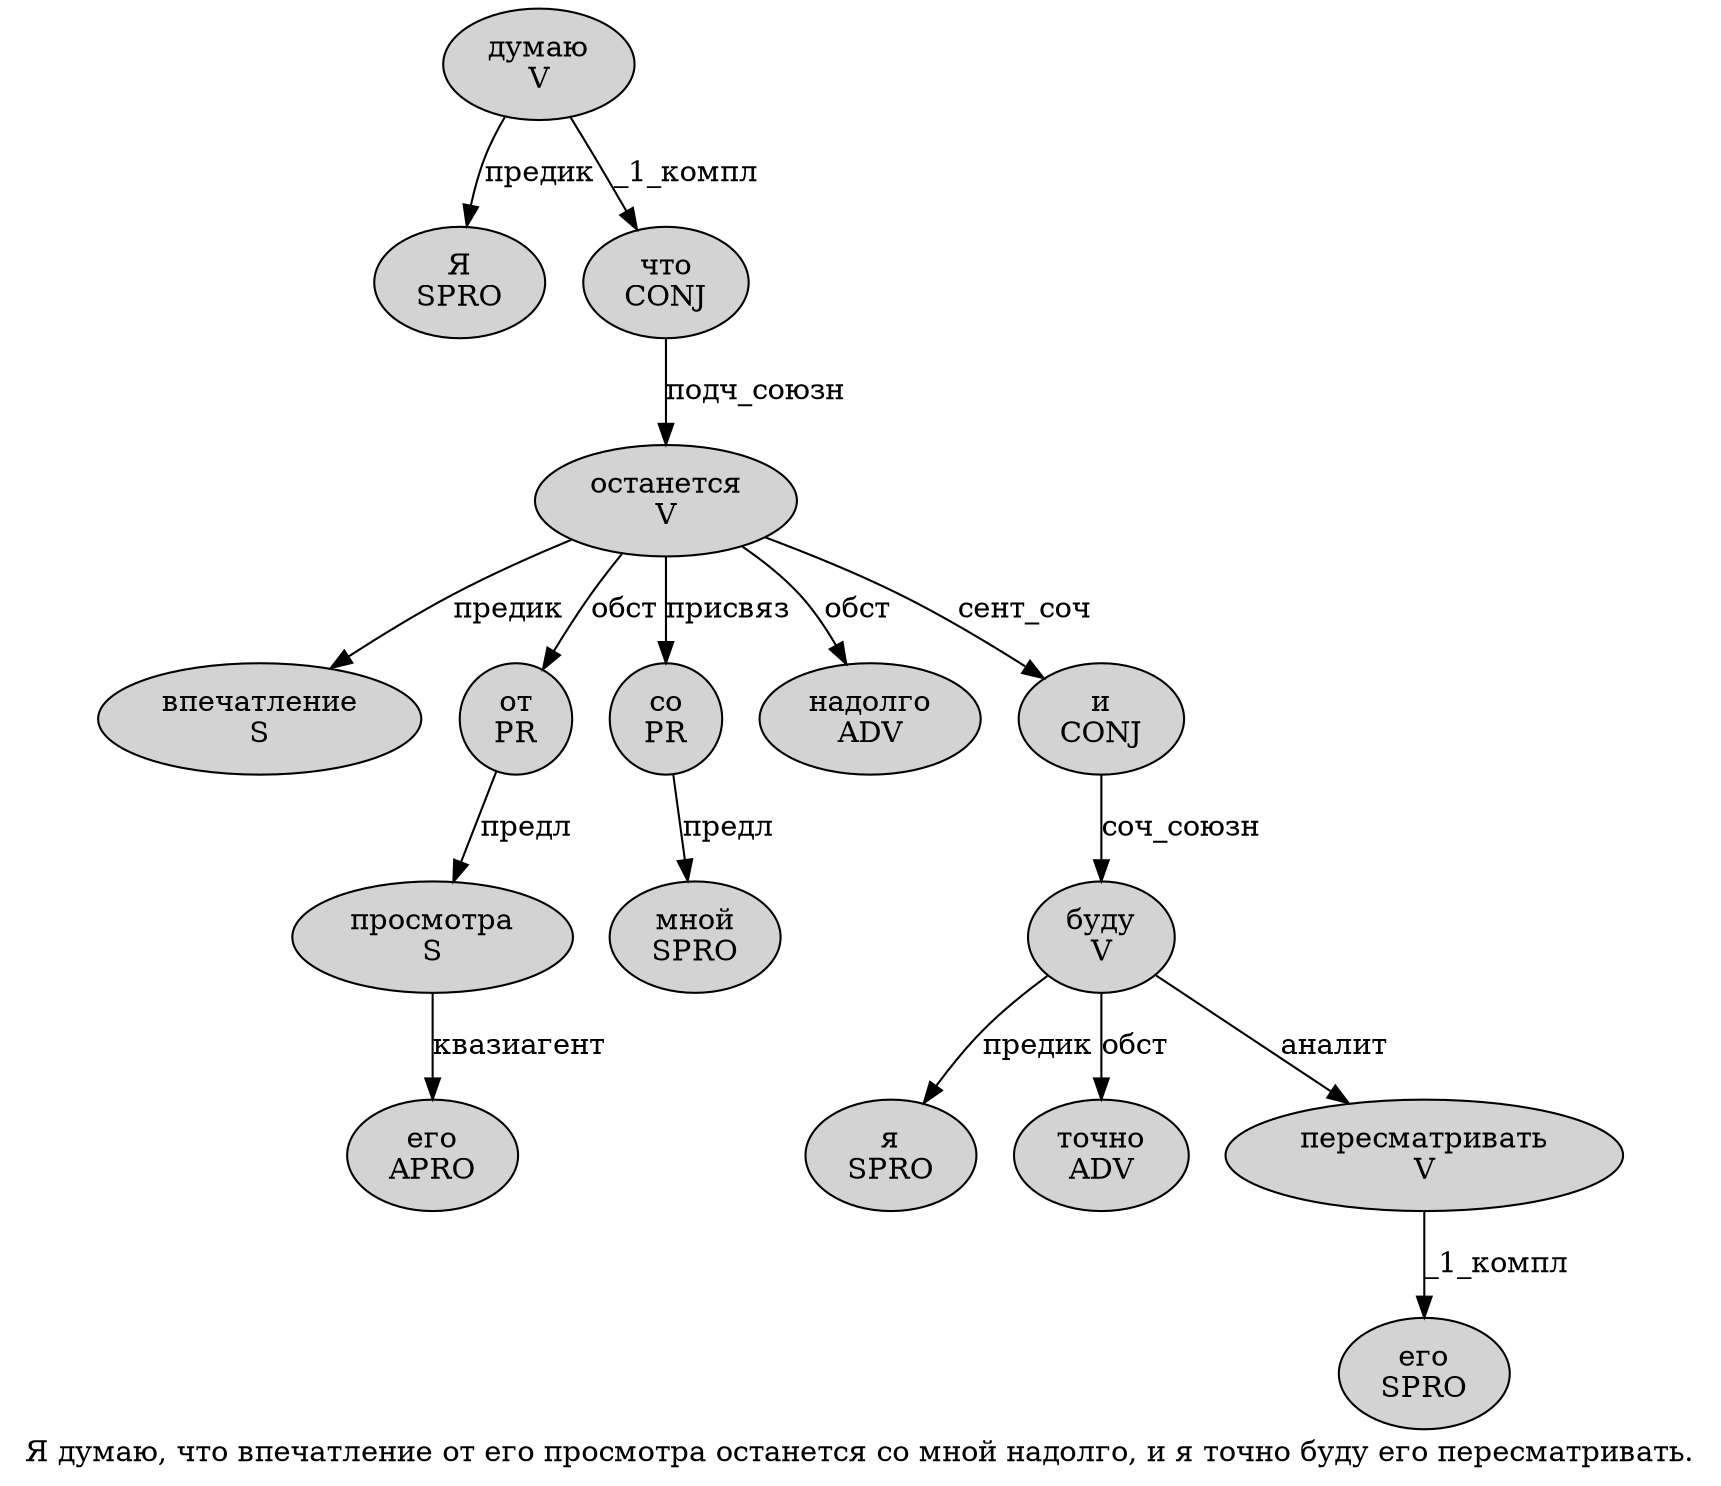 digraph SENTENCE_1431 {
	graph [label="Я думаю, что впечатление от его просмотра останется со мной надолго, и я точно буду его пересматривать."]
	node [style=filled]
		0 [label="Я
SPRO" color="" fillcolor=lightgray penwidth=1 shape=ellipse]
		1 [label="думаю
V" color="" fillcolor=lightgray penwidth=1 shape=ellipse]
		3 [label="что
CONJ" color="" fillcolor=lightgray penwidth=1 shape=ellipse]
		4 [label="впечатление
S" color="" fillcolor=lightgray penwidth=1 shape=ellipse]
		5 [label="от
PR" color="" fillcolor=lightgray penwidth=1 shape=ellipse]
		6 [label="его
APRO" color="" fillcolor=lightgray penwidth=1 shape=ellipse]
		7 [label="просмотра
S" color="" fillcolor=lightgray penwidth=1 shape=ellipse]
		8 [label="останется
V" color="" fillcolor=lightgray penwidth=1 shape=ellipse]
		9 [label="со
PR" color="" fillcolor=lightgray penwidth=1 shape=ellipse]
		10 [label="мной
SPRO" color="" fillcolor=lightgray penwidth=1 shape=ellipse]
		11 [label="надолго
ADV" color="" fillcolor=lightgray penwidth=1 shape=ellipse]
		13 [label="и
CONJ" color="" fillcolor=lightgray penwidth=1 shape=ellipse]
		14 [label="я
SPRO" color="" fillcolor=lightgray penwidth=1 shape=ellipse]
		15 [label="точно
ADV" color="" fillcolor=lightgray penwidth=1 shape=ellipse]
		16 [label="буду
V" color="" fillcolor=lightgray penwidth=1 shape=ellipse]
		17 [label="его
SPRO" color="" fillcolor=lightgray penwidth=1 shape=ellipse]
		18 [label="пересматривать
V" color="" fillcolor=lightgray penwidth=1 shape=ellipse]
			7 -> 6 [label="квазиагент"]
			5 -> 7 [label="предл"]
			18 -> 17 [label="_1_компл"]
			8 -> 4 [label="предик"]
			8 -> 5 [label="обст"]
			8 -> 9 [label="присвяз"]
			8 -> 11 [label="обст"]
			8 -> 13 [label="сент_соч"]
			13 -> 16 [label="соч_союзн"]
			16 -> 14 [label="предик"]
			16 -> 15 [label="обст"]
			16 -> 18 [label="аналит"]
			3 -> 8 [label="подч_союзн"]
			1 -> 0 [label="предик"]
			1 -> 3 [label="_1_компл"]
			9 -> 10 [label="предл"]
}